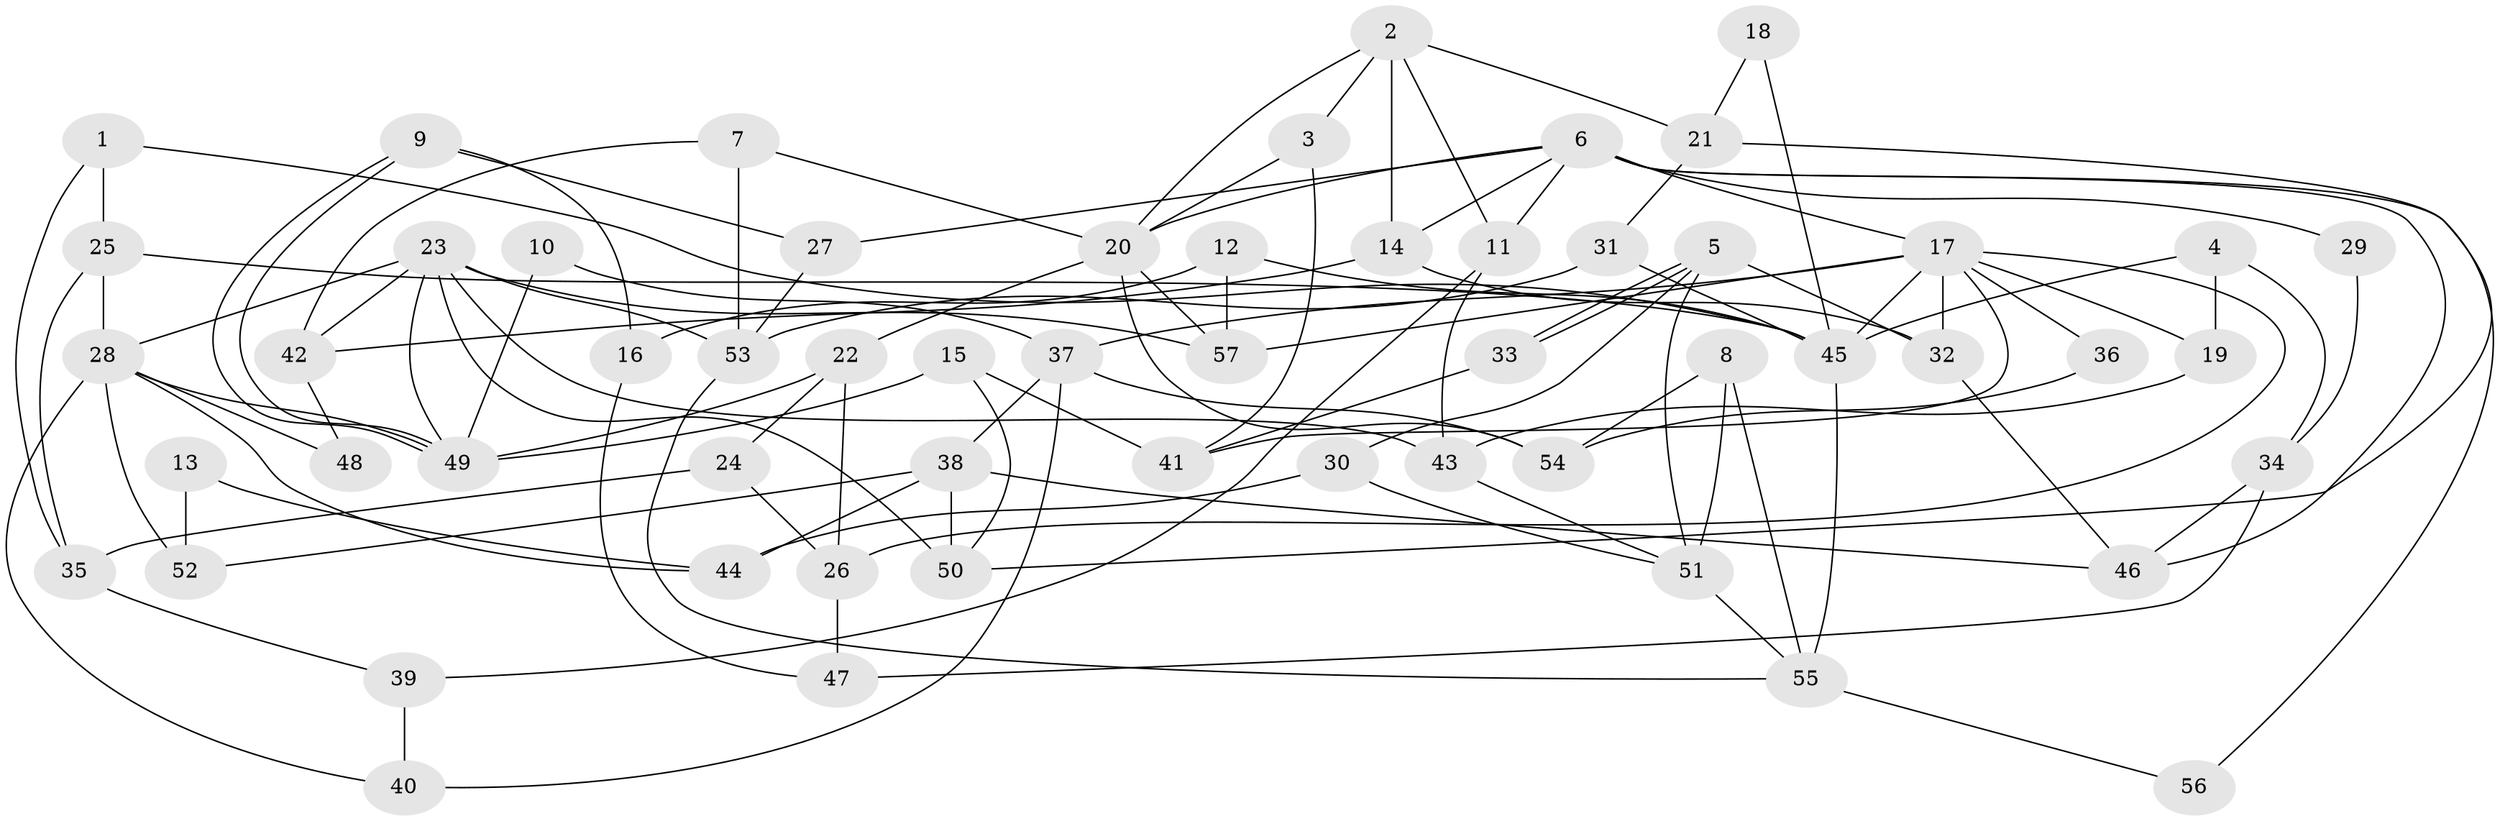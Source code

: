 // Generated by graph-tools (version 1.1) at 2025/36/03/09/25 02:36:10]
// undirected, 57 vertices, 114 edges
graph export_dot {
graph [start="1"]
  node [color=gray90,style=filled];
  1;
  2;
  3;
  4;
  5;
  6;
  7;
  8;
  9;
  10;
  11;
  12;
  13;
  14;
  15;
  16;
  17;
  18;
  19;
  20;
  21;
  22;
  23;
  24;
  25;
  26;
  27;
  28;
  29;
  30;
  31;
  32;
  33;
  34;
  35;
  36;
  37;
  38;
  39;
  40;
  41;
  42;
  43;
  44;
  45;
  46;
  47;
  48;
  49;
  50;
  51;
  52;
  53;
  54;
  55;
  56;
  57;
  1 -- 45;
  1 -- 25;
  1 -- 35;
  2 -- 20;
  2 -- 3;
  2 -- 11;
  2 -- 14;
  2 -- 21;
  3 -- 41;
  3 -- 20;
  4 -- 45;
  4 -- 19;
  4 -- 34;
  5 -- 33;
  5 -- 33;
  5 -- 32;
  5 -- 30;
  5 -- 51;
  6 -- 11;
  6 -- 17;
  6 -- 14;
  6 -- 20;
  6 -- 27;
  6 -- 29;
  6 -- 46;
  6 -- 56;
  7 -- 53;
  7 -- 20;
  7 -- 42;
  8 -- 54;
  8 -- 51;
  8 -- 55;
  9 -- 49;
  9 -- 49;
  9 -- 27;
  9 -- 16;
  10 -- 37;
  10 -- 49;
  11 -- 39;
  11 -- 43;
  12 -- 16;
  12 -- 57;
  12 -- 45;
  13 -- 52;
  13 -- 44;
  14 -- 32;
  14 -- 42;
  15 -- 49;
  15 -- 50;
  15 -- 41;
  16 -- 47;
  17 -- 57;
  17 -- 32;
  17 -- 19;
  17 -- 26;
  17 -- 36;
  17 -- 37;
  17 -- 41;
  17 -- 45;
  18 -- 21;
  18 -- 45;
  19 -- 43;
  20 -- 22;
  20 -- 54;
  20 -- 57;
  21 -- 31;
  21 -- 50;
  22 -- 24;
  22 -- 49;
  22 -- 26;
  23 -- 42;
  23 -- 43;
  23 -- 28;
  23 -- 49;
  23 -- 50;
  23 -- 53;
  23 -- 57;
  24 -- 26;
  24 -- 35;
  25 -- 28;
  25 -- 45;
  25 -- 35;
  26 -- 47;
  27 -- 53;
  28 -- 49;
  28 -- 40;
  28 -- 44;
  28 -- 48;
  28 -- 52;
  29 -- 34;
  30 -- 51;
  30 -- 44;
  31 -- 45;
  31 -- 53;
  32 -- 46;
  33 -- 41;
  34 -- 46;
  34 -- 47;
  35 -- 39;
  36 -- 54;
  37 -- 38;
  37 -- 40;
  37 -- 54;
  38 -- 50;
  38 -- 44;
  38 -- 46;
  38 -- 52;
  39 -- 40;
  42 -- 48;
  43 -- 51;
  45 -- 55;
  51 -- 55;
  53 -- 55;
  55 -- 56;
}
